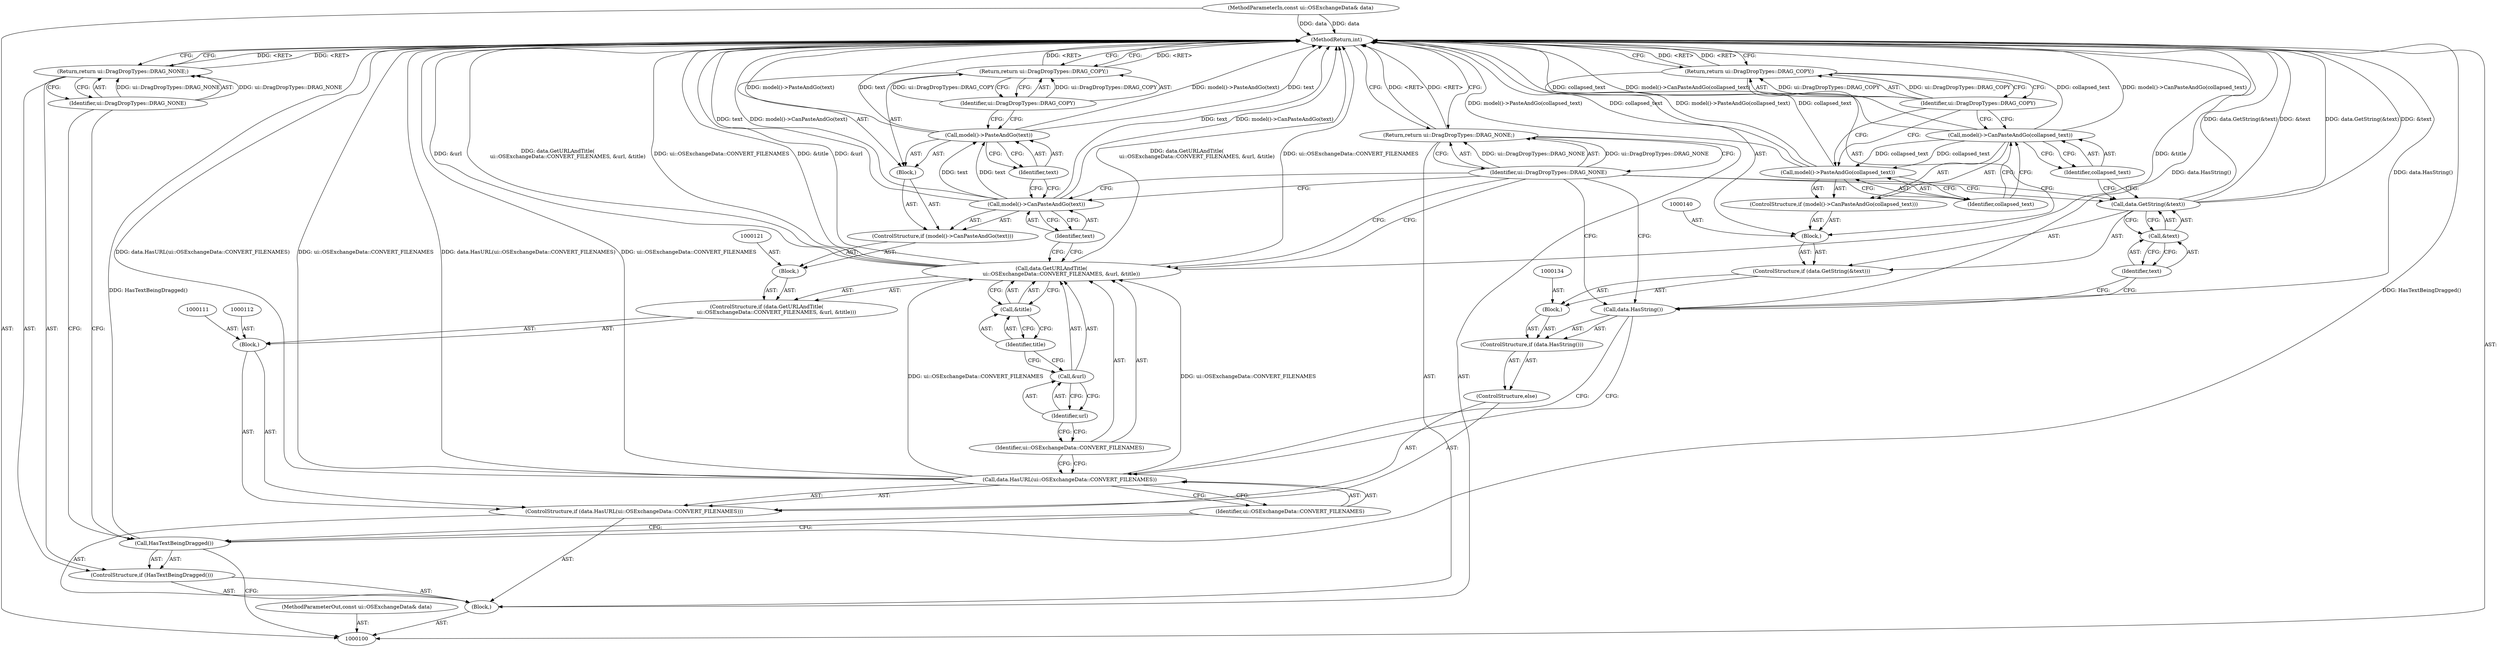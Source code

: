 digraph "0_Chrome_16c719e0e275d2ee5d5c69e4962b744bcaf0fe40" {
"1000150" [label="(MethodReturn,int)"];
"1000101" [label="(MethodParameterIn,const ui::OSExchangeData& data)"];
"1000190" [label="(MethodParameterOut,const ui::OSExchangeData& data)"];
"1000102" [label="(Block,)"];
"1000120" [label="(Block,)"];
"1000123" [label="(Call,model()->CanPasteAndGo(text))"];
"1000124" [label="(Identifier,text)"];
"1000125" [label="(Block,)"];
"1000122" [label="(ControlStructure,if (model()->CanPasteAndGo(text)))"];
"1000127" [label="(Identifier,text)"];
"1000126" [label="(Call,model()->PasteAndGo(text))"];
"1000129" [label="(Identifier,ui::DragDropTypes::DRAG_COPY)"];
"1000128" [label="(Return,return ui::DragDropTypes::DRAG_COPY;)"];
"1000131" [label="(ControlStructure,if (data.HasString()))"];
"1000132" [label="(Call,data.HasString())"];
"1000130" [label="(ControlStructure,else)"];
"1000133" [label="(Block,)"];
"1000137" [label="(Call,&text)"];
"1000138" [label="(Identifier,text)"];
"1000135" [label="(ControlStructure,if (data.GetString(&text)))"];
"1000136" [label="(Call,data.GetString(&text))"];
"1000103" [label="(ControlStructure,if (HasTextBeingDragged()))"];
"1000104" [label="(Call,HasTextBeingDragged())"];
"1000139" [label="(Block,)"];
"1000142" [label="(Call,model()->CanPasteAndGo(collapsed_text))"];
"1000143" [label="(Identifier,collapsed_text)"];
"1000141" [label="(ControlStructure,if (model()->CanPasteAndGo(collapsed_text)))"];
"1000145" [label="(Identifier,collapsed_text)"];
"1000144" [label="(Call,model()->PasteAndGo(collapsed_text))"];
"1000147" [label="(Identifier,ui::DragDropTypes::DRAG_COPY)"];
"1000146" [label="(Return,return ui::DragDropTypes::DRAG_COPY;)"];
"1000148" [label="(Return,return ui::DragDropTypes::DRAG_NONE;)"];
"1000149" [label="(Identifier,ui::DragDropTypes::DRAG_NONE)"];
"1000106" [label="(Identifier,ui::DragDropTypes::DRAG_NONE)"];
"1000105" [label="(Return,return ui::DragDropTypes::DRAG_NONE;)"];
"1000109" [label="(Identifier,ui::OSExchangeData::CONVERT_FILENAMES)"];
"1000107" [label="(ControlStructure,if (data.HasURL(ui::OSExchangeData::CONVERT_FILENAMES)))"];
"1000108" [label="(Call,data.HasURL(ui::OSExchangeData::CONVERT_FILENAMES))"];
"1000110" [label="(Block,)"];
"1000113" [label="(ControlStructure,if (data.GetURLAndTitle(\n            ui::OSExchangeData::CONVERT_FILENAMES, &url, &title)))"];
"1000114" [label="(Call,data.GetURLAndTitle(\n            ui::OSExchangeData::CONVERT_FILENAMES, &url, &title))"];
"1000115" [label="(Identifier,ui::OSExchangeData::CONVERT_FILENAMES)"];
"1000116" [label="(Call,&url)"];
"1000117" [label="(Identifier,url)"];
"1000118" [label="(Call,&title)"];
"1000119" [label="(Identifier,title)"];
"1000150" -> "1000100"  [label="AST: "];
"1000150" -> "1000105"  [label="CFG: "];
"1000150" -> "1000128"  [label="CFG: "];
"1000150" -> "1000146"  [label="CFG: "];
"1000150" -> "1000148"  [label="CFG: "];
"1000146" -> "1000150"  [label="DDG: <RET>"];
"1000148" -> "1000150"  [label="DDG: <RET>"];
"1000128" -> "1000150"  [label="DDG: <RET>"];
"1000126" -> "1000150"  [label="DDG: model()->PasteAndGo(text)"];
"1000126" -> "1000150"  [label="DDG: text"];
"1000142" -> "1000150"  [label="DDG: model()->CanPasteAndGo(collapsed_text)"];
"1000142" -> "1000150"  [label="DDG: collapsed_text"];
"1000108" -> "1000150"  [label="DDG: data.HasURL(ui::OSExchangeData::CONVERT_FILENAMES)"];
"1000108" -> "1000150"  [label="DDG: ui::OSExchangeData::CONVERT_FILENAMES"];
"1000104" -> "1000150"  [label="DDG: HasTextBeingDragged()"];
"1000114" -> "1000150"  [label="DDG: data.GetURLAndTitle(\n            ui::OSExchangeData::CONVERT_FILENAMES, &url, &title)"];
"1000114" -> "1000150"  [label="DDG: ui::OSExchangeData::CONVERT_FILENAMES"];
"1000114" -> "1000150"  [label="DDG: &title"];
"1000114" -> "1000150"  [label="DDG: &url"];
"1000144" -> "1000150"  [label="DDG: model()->PasteAndGo(collapsed_text)"];
"1000144" -> "1000150"  [label="DDG: collapsed_text"];
"1000101" -> "1000150"  [label="DDG: data"];
"1000123" -> "1000150"  [label="DDG: text"];
"1000123" -> "1000150"  [label="DDG: model()->CanPasteAndGo(text)"];
"1000132" -> "1000150"  [label="DDG: data.HasString()"];
"1000136" -> "1000150"  [label="DDG: data.GetString(&text)"];
"1000136" -> "1000150"  [label="DDG: &text"];
"1000105" -> "1000150"  [label="DDG: <RET>"];
"1000101" -> "1000100"  [label="AST: "];
"1000101" -> "1000150"  [label="DDG: data"];
"1000190" -> "1000100"  [label="AST: "];
"1000102" -> "1000100"  [label="AST: "];
"1000103" -> "1000102"  [label="AST: "];
"1000107" -> "1000102"  [label="AST: "];
"1000148" -> "1000102"  [label="AST: "];
"1000120" -> "1000113"  [label="AST: "];
"1000121" -> "1000120"  [label="AST: "];
"1000122" -> "1000120"  [label="AST: "];
"1000123" -> "1000122"  [label="AST: "];
"1000123" -> "1000124"  [label="CFG: "];
"1000124" -> "1000123"  [label="AST: "];
"1000127" -> "1000123"  [label="CFG: "];
"1000149" -> "1000123"  [label="CFG: "];
"1000123" -> "1000150"  [label="DDG: text"];
"1000123" -> "1000150"  [label="DDG: model()->CanPasteAndGo(text)"];
"1000123" -> "1000126"  [label="DDG: text"];
"1000124" -> "1000123"  [label="AST: "];
"1000124" -> "1000114"  [label="CFG: "];
"1000123" -> "1000124"  [label="CFG: "];
"1000125" -> "1000122"  [label="AST: "];
"1000126" -> "1000125"  [label="AST: "];
"1000128" -> "1000125"  [label="AST: "];
"1000122" -> "1000120"  [label="AST: "];
"1000123" -> "1000122"  [label="AST: "];
"1000125" -> "1000122"  [label="AST: "];
"1000127" -> "1000126"  [label="AST: "];
"1000127" -> "1000123"  [label="CFG: "];
"1000126" -> "1000127"  [label="CFG: "];
"1000126" -> "1000125"  [label="AST: "];
"1000126" -> "1000127"  [label="CFG: "];
"1000127" -> "1000126"  [label="AST: "];
"1000129" -> "1000126"  [label="CFG: "];
"1000126" -> "1000150"  [label="DDG: model()->PasteAndGo(text)"];
"1000126" -> "1000150"  [label="DDG: text"];
"1000123" -> "1000126"  [label="DDG: text"];
"1000129" -> "1000128"  [label="AST: "];
"1000129" -> "1000126"  [label="CFG: "];
"1000128" -> "1000129"  [label="CFG: "];
"1000129" -> "1000128"  [label="DDG: ui::DragDropTypes::DRAG_COPY"];
"1000128" -> "1000125"  [label="AST: "];
"1000128" -> "1000129"  [label="CFG: "];
"1000129" -> "1000128"  [label="AST: "];
"1000150" -> "1000128"  [label="CFG: "];
"1000128" -> "1000150"  [label="DDG: <RET>"];
"1000129" -> "1000128"  [label="DDG: ui::DragDropTypes::DRAG_COPY"];
"1000131" -> "1000130"  [label="AST: "];
"1000132" -> "1000131"  [label="AST: "];
"1000133" -> "1000131"  [label="AST: "];
"1000132" -> "1000131"  [label="AST: "];
"1000132" -> "1000108"  [label="CFG: "];
"1000138" -> "1000132"  [label="CFG: "];
"1000149" -> "1000132"  [label="CFG: "];
"1000132" -> "1000150"  [label="DDG: data.HasString()"];
"1000130" -> "1000107"  [label="AST: "];
"1000131" -> "1000130"  [label="AST: "];
"1000133" -> "1000131"  [label="AST: "];
"1000134" -> "1000133"  [label="AST: "];
"1000135" -> "1000133"  [label="AST: "];
"1000137" -> "1000136"  [label="AST: "];
"1000137" -> "1000138"  [label="CFG: "];
"1000138" -> "1000137"  [label="AST: "];
"1000136" -> "1000137"  [label="CFG: "];
"1000138" -> "1000137"  [label="AST: "];
"1000138" -> "1000132"  [label="CFG: "];
"1000137" -> "1000138"  [label="CFG: "];
"1000135" -> "1000133"  [label="AST: "];
"1000136" -> "1000135"  [label="AST: "];
"1000139" -> "1000135"  [label="AST: "];
"1000136" -> "1000135"  [label="AST: "];
"1000136" -> "1000137"  [label="CFG: "];
"1000137" -> "1000136"  [label="AST: "];
"1000143" -> "1000136"  [label="CFG: "];
"1000149" -> "1000136"  [label="CFG: "];
"1000136" -> "1000150"  [label="DDG: data.GetString(&text)"];
"1000136" -> "1000150"  [label="DDG: &text"];
"1000103" -> "1000102"  [label="AST: "];
"1000104" -> "1000103"  [label="AST: "];
"1000105" -> "1000103"  [label="AST: "];
"1000104" -> "1000103"  [label="AST: "];
"1000104" -> "1000100"  [label="CFG: "];
"1000106" -> "1000104"  [label="CFG: "];
"1000109" -> "1000104"  [label="CFG: "];
"1000104" -> "1000150"  [label="DDG: HasTextBeingDragged()"];
"1000139" -> "1000135"  [label="AST: "];
"1000140" -> "1000139"  [label="AST: "];
"1000141" -> "1000139"  [label="AST: "];
"1000146" -> "1000139"  [label="AST: "];
"1000142" -> "1000141"  [label="AST: "];
"1000142" -> "1000143"  [label="CFG: "];
"1000143" -> "1000142"  [label="AST: "];
"1000145" -> "1000142"  [label="CFG: "];
"1000147" -> "1000142"  [label="CFG: "];
"1000142" -> "1000150"  [label="DDG: model()->CanPasteAndGo(collapsed_text)"];
"1000142" -> "1000150"  [label="DDG: collapsed_text"];
"1000142" -> "1000144"  [label="DDG: collapsed_text"];
"1000143" -> "1000142"  [label="AST: "];
"1000143" -> "1000136"  [label="CFG: "];
"1000142" -> "1000143"  [label="CFG: "];
"1000141" -> "1000139"  [label="AST: "];
"1000142" -> "1000141"  [label="AST: "];
"1000144" -> "1000141"  [label="AST: "];
"1000145" -> "1000144"  [label="AST: "];
"1000145" -> "1000142"  [label="CFG: "];
"1000144" -> "1000145"  [label="CFG: "];
"1000144" -> "1000141"  [label="AST: "];
"1000144" -> "1000145"  [label="CFG: "];
"1000145" -> "1000144"  [label="AST: "];
"1000147" -> "1000144"  [label="CFG: "];
"1000144" -> "1000150"  [label="DDG: model()->PasteAndGo(collapsed_text)"];
"1000144" -> "1000150"  [label="DDG: collapsed_text"];
"1000142" -> "1000144"  [label="DDG: collapsed_text"];
"1000147" -> "1000146"  [label="AST: "];
"1000147" -> "1000144"  [label="CFG: "];
"1000147" -> "1000142"  [label="CFG: "];
"1000146" -> "1000147"  [label="CFG: "];
"1000147" -> "1000146"  [label="DDG: ui::DragDropTypes::DRAG_COPY"];
"1000146" -> "1000139"  [label="AST: "];
"1000146" -> "1000147"  [label="CFG: "];
"1000147" -> "1000146"  [label="AST: "];
"1000150" -> "1000146"  [label="CFG: "];
"1000146" -> "1000150"  [label="DDG: <RET>"];
"1000147" -> "1000146"  [label="DDG: ui::DragDropTypes::DRAG_COPY"];
"1000148" -> "1000102"  [label="AST: "];
"1000148" -> "1000149"  [label="CFG: "];
"1000149" -> "1000148"  [label="AST: "];
"1000150" -> "1000148"  [label="CFG: "];
"1000148" -> "1000150"  [label="DDG: <RET>"];
"1000149" -> "1000148"  [label="DDG: ui::DragDropTypes::DRAG_NONE"];
"1000149" -> "1000148"  [label="AST: "];
"1000149" -> "1000123"  [label="CFG: "];
"1000149" -> "1000114"  [label="CFG: "];
"1000149" -> "1000136"  [label="CFG: "];
"1000149" -> "1000132"  [label="CFG: "];
"1000148" -> "1000149"  [label="CFG: "];
"1000149" -> "1000148"  [label="DDG: ui::DragDropTypes::DRAG_NONE"];
"1000106" -> "1000105"  [label="AST: "];
"1000106" -> "1000104"  [label="CFG: "];
"1000105" -> "1000106"  [label="CFG: "];
"1000106" -> "1000105"  [label="DDG: ui::DragDropTypes::DRAG_NONE"];
"1000105" -> "1000103"  [label="AST: "];
"1000105" -> "1000106"  [label="CFG: "];
"1000106" -> "1000105"  [label="AST: "];
"1000150" -> "1000105"  [label="CFG: "];
"1000105" -> "1000150"  [label="DDG: <RET>"];
"1000106" -> "1000105"  [label="DDG: ui::DragDropTypes::DRAG_NONE"];
"1000109" -> "1000108"  [label="AST: "];
"1000109" -> "1000104"  [label="CFG: "];
"1000108" -> "1000109"  [label="CFG: "];
"1000107" -> "1000102"  [label="AST: "];
"1000108" -> "1000107"  [label="AST: "];
"1000110" -> "1000107"  [label="AST: "];
"1000130" -> "1000107"  [label="AST: "];
"1000108" -> "1000107"  [label="AST: "];
"1000108" -> "1000109"  [label="CFG: "];
"1000109" -> "1000108"  [label="AST: "];
"1000115" -> "1000108"  [label="CFG: "];
"1000132" -> "1000108"  [label="CFG: "];
"1000108" -> "1000150"  [label="DDG: data.HasURL(ui::OSExchangeData::CONVERT_FILENAMES)"];
"1000108" -> "1000150"  [label="DDG: ui::OSExchangeData::CONVERT_FILENAMES"];
"1000108" -> "1000114"  [label="DDG: ui::OSExchangeData::CONVERT_FILENAMES"];
"1000110" -> "1000107"  [label="AST: "];
"1000111" -> "1000110"  [label="AST: "];
"1000112" -> "1000110"  [label="AST: "];
"1000113" -> "1000110"  [label="AST: "];
"1000113" -> "1000110"  [label="AST: "];
"1000114" -> "1000113"  [label="AST: "];
"1000120" -> "1000113"  [label="AST: "];
"1000114" -> "1000113"  [label="AST: "];
"1000114" -> "1000118"  [label="CFG: "];
"1000115" -> "1000114"  [label="AST: "];
"1000116" -> "1000114"  [label="AST: "];
"1000118" -> "1000114"  [label="AST: "];
"1000124" -> "1000114"  [label="CFG: "];
"1000149" -> "1000114"  [label="CFG: "];
"1000114" -> "1000150"  [label="DDG: data.GetURLAndTitle(\n            ui::OSExchangeData::CONVERT_FILENAMES, &url, &title)"];
"1000114" -> "1000150"  [label="DDG: ui::OSExchangeData::CONVERT_FILENAMES"];
"1000114" -> "1000150"  [label="DDG: &title"];
"1000114" -> "1000150"  [label="DDG: &url"];
"1000108" -> "1000114"  [label="DDG: ui::OSExchangeData::CONVERT_FILENAMES"];
"1000115" -> "1000114"  [label="AST: "];
"1000115" -> "1000108"  [label="CFG: "];
"1000117" -> "1000115"  [label="CFG: "];
"1000116" -> "1000114"  [label="AST: "];
"1000116" -> "1000117"  [label="CFG: "];
"1000117" -> "1000116"  [label="AST: "];
"1000119" -> "1000116"  [label="CFG: "];
"1000117" -> "1000116"  [label="AST: "];
"1000117" -> "1000115"  [label="CFG: "];
"1000116" -> "1000117"  [label="CFG: "];
"1000118" -> "1000114"  [label="AST: "];
"1000118" -> "1000119"  [label="CFG: "];
"1000119" -> "1000118"  [label="AST: "];
"1000114" -> "1000118"  [label="CFG: "];
"1000119" -> "1000118"  [label="AST: "];
"1000119" -> "1000116"  [label="CFG: "];
"1000118" -> "1000119"  [label="CFG: "];
}
